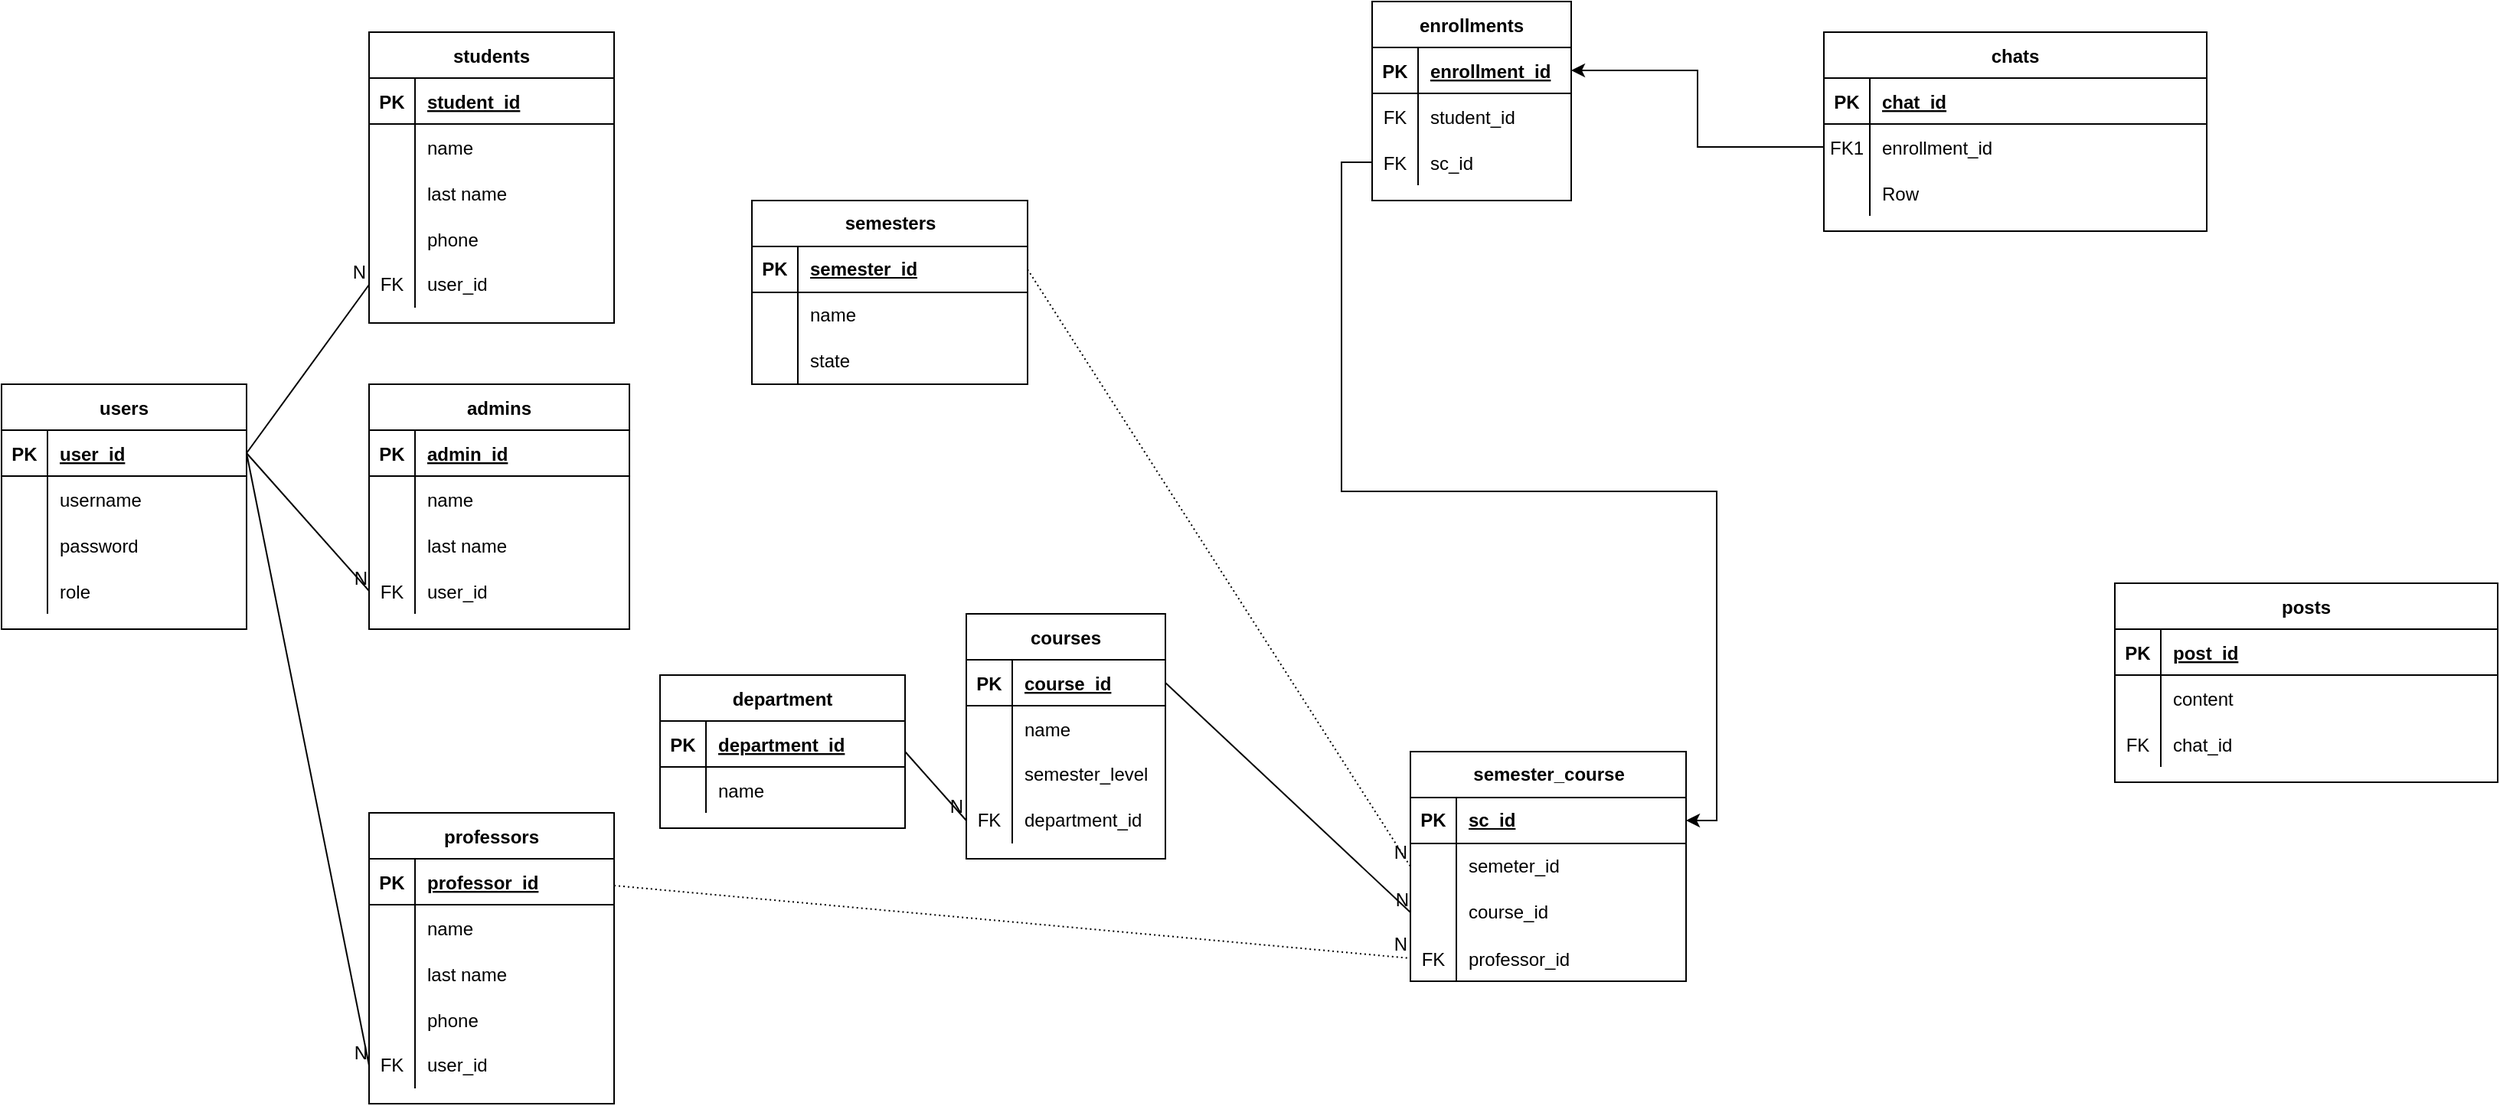 <mxfile version="26.1.0">
  <diagram id="R2lEEEUBdFMjLlhIrx00" name="Page-1">
    <mxGraphModel dx="2284" dy="819" grid="1" gridSize="10" guides="1" tooltips="1" connect="1" arrows="1" fold="1" page="1" pageScale="1" pageWidth="850" pageHeight="1100" math="0" shadow="0" extFonts="Permanent Marker^https://fonts.googleapis.com/css?family=Permanent+Marker">
      <root>
        <mxCell id="0" />
        <mxCell id="1" parent="0" />
        <mxCell id="C-vyLk0tnHw3VtMMgP7b-2" value="courses" style="shape=table;startSize=30;container=1;collapsible=1;childLayout=tableLayout;fixedRows=1;rowLines=0;fontStyle=1;align=center;resizeLast=1;" parent="1" vertex="1">
          <mxGeometry x="160" y="460" width="130" height="160" as="geometry" />
        </mxCell>
        <mxCell id="C-vyLk0tnHw3VtMMgP7b-3" value="" style="shape=partialRectangle;collapsible=0;dropTarget=0;pointerEvents=0;fillColor=none;points=[[0,0.5],[1,0.5]];portConstraint=eastwest;top=0;left=0;right=0;bottom=1;" parent="C-vyLk0tnHw3VtMMgP7b-2" vertex="1">
          <mxGeometry y="30" width="130" height="30" as="geometry" />
        </mxCell>
        <mxCell id="C-vyLk0tnHw3VtMMgP7b-4" value="PK" style="shape=partialRectangle;overflow=hidden;connectable=0;fillColor=none;top=0;left=0;bottom=0;right=0;fontStyle=1;" parent="C-vyLk0tnHw3VtMMgP7b-3" vertex="1">
          <mxGeometry width="30" height="30" as="geometry">
            <mxRectangle width="30" height="30" as="alternateBounds" />
          </mxGeometry>
        </mxCell>
        <mxCell id="C-vyLk0tnHw3VtMMgP7b-5" value="course_id" style="shape=partialRectangle;overflow=hidden;connectable=0;fillColor=none;top=0;left=0;bottom=0;right=0;align=left;spacingLeft=6;fontStyle=5;" parent="C-vyLk0tnHw3VtMMgP7b-3" vertex="1">
          <mxGeometry x="30" width="100" height="30" as="geometry">
            <mxRectangle width="100" height="30" as="alternateBounds" />
          </mxGeometry>
        </mxCell>
        <mxCell id="C-vyLk0tnHw3VtMMgP7b-9" value="" style="shape=partialRectangle;collapsible=0;dropTarget=0;pointerEvents=0;fillColor=none;points=[[0,0.5],[1,0.5]];portConstraint=eastwest;top=0;left=0;right=0;bottom=0;" parent="C-vyLk0tnHw3VtMMgP7b-2" vertex="1">
          <mxGeometry y="60" width="130" height="30" as="geometry" />
        </mxCell>
        <mxCell id="C-vyLk0tnHw3VtMMgP7b-10" value="" style="shape=partialRectangle;overflow=hidden;connectable=0;fillColor=none;top=0;left=0;bottom=0;right=0;" parent="C-vyLk0tnHw3VtMMgP7b-9" vertex="1">
          <mxGeometry width="30" height="30" as="geometry">
            <mxRectangle width="30" height="30" as="alternateBounds" />
          </mxGeometry>
        </mxCell>
        <mxCell id="C-vyLk0tnHw3VtMMgP7b-11" value="name" style="shape=partialRectangle;overflow=hidden;connectable=0;fillColor=none;top=0;left=0;bottom=0;right=0;align=left;spacingLeft=6;" parent="C-vyLk0tnHw3VtMMgP7b-9" vertex="1">
          <mxGeometry x="30" width="100" height="30" as="geometry">
            <mxRectangle width="100" height="30" as="alternateBounds" />
          </mxGeometry>
        </mxCell>
        <mxCell id="GSgOsU9FtVIXxJSqSKFA-124" value="" style="shape=tableRow;horizontal=0;startSize=0;swimlaneHead=0;swimlaneBody=0;fillColor=none;collapsible=0;dropTarget=0;points=[[0,0.5],[1,0.5]];portConstraint=eastwest;top=0;left=0;right=0;bottom=0;" parent="C-vyLk0tnHw3VtMMgP7b-2" vertex="1">
          <mxGeometry y="90" width="130" height="30" as="geometry" />
        </mxCell>
        <mxCell id="GSgOsU9FtVIXxJSqSKFA-125" value="" style="shape=partialRectangle;connectable=0;fillColor=none;top=0;left=0;bottom=0;right=0;fontStyle=0;overflow=hidden;whiteSpace=wrap;html=1;" parent="GSgOsU9FtVIXxJSqSKFA-124" vertex="1">
          <mxGeometry width="30" height="30" as="geometry">
            <mxRectangle width="30" height="30" as="alternateBounds" />
          </mxGeometry>
        </mxCell>
        <mxCell id="GSgOsU9FtVIXxJSqSKFA-126" value="semester_level" style="shape=partialRectangle;connectable=0;fillColor=none;top=0;left=0;bottom=0;right=0;align=left;spacingLeft=6;fontStyle=0;overflow=hidden;whiteSpace=wrap;html=1;" parent="GSgOsU9FtVIXxJSqSKFA-124" vertex="1">
          <mxGeometry x="30" width="100" height="30" as="geometry">
            <mxRectangle width="100" height="30" as="alternateBounds" />
          </mxGeometry>
        </mxCell>
        <mxCell id="GSgOsU9FtVIXxJSqSKFA-153" value="" style="shape=tableRow;horizontal=0;startSize=0;swimlaneHead=0;swimlaneBody=0;fillColor=none;collapsible=0;dropTarget=0;points=[[0,0.5],[1,0.5]];portConstraint=eastwest;top=0;left=0;right=0;bottom=0;" parent="C-vyLk0tnHw3VtMMgP7b-2" vertex="1">
          <mxGeometry y="120" width="130" height="30" as="geometry" />
        </mxCell>
        <mxCell id="GSgOsU9FtVIXxJSqSKFA-154" value="FK" style="shape=partialRectangle;connectable=0;fillColor=none;top=0;left=0;bottom=0;right=0;fontStyle=0;overflow=hidden;whiteSpace=wrap;html=1;" parent="GSgOsU9FtVIXxJSqSKFA-153" vertex="1">
          <mxGeometry width="30" height="30" as="geometry">
            <mxRectangle width="30" height="30" as="alternateBounds" />
          </mxGeometry>
        </mxCell>
        <mxCell id="GSgOsU9FtVIXxJSqSKFA-155" value="department_id" style="shape=partialRectangle;connectable=0;fillColor=none;top=0;left=0;bottom=0;right=0;align=left;spacingLeft=6;fontStyle=0;overflow=hidden;whiteSpace=wrap;html=1;" parent="GSgOsU9FtVIXxJSqSKFA-153" vertex="1">
          <mxGeometry x="30" width="100" height="30" as="geometry">
            <mxRectangle width="100" height="30" as="alternateBounds" />
          </mxGeometry>
        </mxCell>
        <mxCell id="C-vyLk0tnHw3VtMMgP7b-23" value="users" style="shape=table;startSize=30;container=1;collapsible=1;childLayout=tableLayout;fixedRows=1;rowLines=0;fontStyle=1;align=center;resizeLast=1;" parent="1" vertex="1">
          <mxGeometry x="-470" y="310" width="160" height="160" as="geometry" />
        </mxCell>
        <mxCell id="C-vyLk0tnHw3VtMMgP7b-24" value="" style="shape=partialRectangle;collapsible=0;dropTarget=0;pointerEvents=0;fillColor=none;points=[[0,0.5],[1,0.5]];portConstraint=eastwest;top=0;left=0;right=0;bottom=1;" parent="C-vyLk0tnHw3VtMMgP7b-23" vertex="1">
          <mxGeometry y="30" width="160" height="30" as="geometry" />
        </mxCell>
        <mxCell id="C-vyLk0tnHw3VtMMgP7b-25" value="PK" style="shape=partialRectangle;overflow=hidden;connectable=0;fillColor=none;top=0;left=0;bottom=0;right=0;fontStyle=1;" parent="C-vyLk0tnHw3VtMMgP7b-24" vertex="1">
          <mxGeometry width="30" height="30" as="geometry">
            <mxRectangle width="30" height="30" as="alternateBounds" />
          </mxGeometry>
        </mxCell>
        <mxCell id="C-vyLk0tnHw3VtMMgP7b-26" value="user_id" style="shape=partialRectangle;overflow=hidden;connectable=0;fillColor=none;top=0;left=0;bottom=0;right=0;align=left;spacingLeft=6;fontStyle=5;" parent="C-vyLk0tnHw3VtMMgP7b-24" vertex="1">
          <mxGeometry x="30" width="130" height="30" as="geometry">
            <mxRectangle width="130" height="30" as="alternateBounds" />
          </mxGeometry>
        </mxCell>
        <mxCell id="C-vyLk0tnHw3VtMMgP7b-27" value="" style="shape=partialRectangle;collapsible=0;dropTarget=0;pointerEvents=0;fillColor=none;points=[[0,0.5],[1,0.5]];portConstraint=eastwest;top=0;left=0;right=0;bottom=0;" parent="C-vyLk0tnHw3VtMMgP7b-23" vertex="1">
          <mxGeometry y="60" width="160" height="30" as="geometry" />
        </mxCell>
        <mxCell id="C-vyLk0tnHw3VtMMgP7b-28" value="" style="shape=partialRectangle;overflow=hidden;connectable=0;fillColor=none;top=0;left=0;bottom=0;right=0;" parent="C-vyLk0tnHw3VtMMgP7b-27" vertex="1">
          <mxGeometry width="30" height="30" as="geometry">
            <mxRectangle width="30" height="30" as="alternateBounds" />
          </mxGeometry>
        </mxCell>
        <mxCell id="C-vyLk0tnHw3VtMMgP7b-29" value="username" style="shape=partialRectangle;overflow=hidden;connectable=0;fillColor=none;top=0;left=0;bottom=0;right=0;align=left;spacingLeft=6;" parent="C-vyLk0tnHw3VtMMgP7b-27" vertex="1">
          <mxGeometry x="30" width="130" height="30" as="geometry">
            <mxRectangle width="130" height="30" as="alternateBounds" />
          </mxGeometry>
        </mxCell>
        <mxCell id="GSgOsU9FtVIXxJSqSKFA-80" value="" style="shape=tableRow;horizontal=0;startSize=0;swimlaneHead=0;swimlaneBody=0;fillColor=none;collapsible=0;dropTarget=0;points=[[0,0.5],[1,0.5]];portConstraint=eastwest;top=0;left=0;right=0;bottom=0;" parent="C-vyLk0tnHw3VtMMgP7b-23" vertex="1">
          <mxGeometry y="90" width="160" height="30" as="geometry" />
        </mxCell>
        <mxCell id="GSgOsU9FtVIXxJSqSKFA-81" value="" style="shape=partialRectangle;connectable=0;fillColor=none;top=0;left=0;bottom=0;right=0;editable=1;overflow=hidden;" parent="GSgOsU9FtVIXxJSqSKFA-80" vertex="1">
          <mxGeometry width="30" height="30" as="geometry">
            <mxRectangle width="30" height="30" as="alternateBounds" />
          </mxGeometry>
        </mxCell>
        <mxCell id="GSgOsU9FtVIXxJSqSKFA-82" value="password" style="shape=partialRectangle;connectable=0;fillColor=none;top=0;left=0;bottom=0;right=0;align=left;spacingLeft=6;overflow=hidden;" parent="GSgOsU9FtVIXxJSqSKFA-80" vertex="1">
          <mxGeometry x="30" width="130" height="30" as="geometry">
            <mxRectangle width="130" height="30" as="alternateBounds" />
          </mxGeometry>
        </mxCell>
        <mxCell id="GSgOsU9FtVIXxJSqSKFA-83" value="" style="shape=tableRow;horizontal=0;startSize=0;swimlaneHead=0;swimlaneBody=0;fillColor=none;collapsible=0;dropTarget=0;points=[[0,0.5],[1,0.5]];portConstraint=eastwest;top=0;left=0;right=0;bottom=0;" parent="C-vyLk0tnHw3VtMMgP7b-23" vertex="1">
          <mxGeometry y="120" width="160" height="30" as="geometry" />
        </mxCell>
        <mxCell id="GSgOsU9FtVIXxJSqSKFA-84" value="" style="shape=partialRectangle;connectable=0;fillColor=none;top=0;left=0;bottom=0;right=0;editable=1;overflow=hidden;" parent="GSgOsU9FtVIXxJSqSKFA-83" vertex="1">
          <mxGeometry width="30" height="30" as="geometry">
            <mxRectangle width="30" height="30" as="alternateBounds" />
          </mxGeometry>
        </mxCell>
        <mxCell id="GSgOsU9FtVIXxJSqSKFA-85" value="role" style="shape=partialRectangle;connectable=0;fillColor=none;top=0;left=0;bottom=0;right=0;align=left;spacingLeft=6;overflow=hidden;" parent="GSgOsU9FtVIXxJSqSKFA-83" vertex="1">
          <mxGeometry x="30" width="130" height="30" as="geometry">
            <mxRectangle width="130" height="30" as="alternateBounds" />
          </mxGeometry>
        </mxCell>
        <mxCell id="GSgOsU9FtVIXxJSqSKFA-1" value="admins" style="shape=table;startSize=30;container=1;collapsible=1;childLayout=tableLayout;fixedRows=1;rowLines=0;fontStyle=1;align=center;resizeLast=1;" parent="1" vertex="1">
          <mxGeometry x="-230" y="310" width="170" height="160" as="geometry" />
        </mxCell>
        <mxCell id="GSgOsU9FtVIXxJSqSKFA-2" value="" style="shape=partialRectangle;collapsible=0;dropTarget=0;pointerEvents=0;fillColor=none;points=[[0,0.5],[1,0.5]];portConstraint=eastwest;top=0;left=0;right=0;bottom=1;" parent="GSgOsU9FtVIXxJSqSKFA-1" vertex="1">
          <mxGeometry y="30" width="170" height="30" as="geometry" />
        </mxCell>
        <mxCell id="GSgOsU9FtVIXxJSqSKFA-3" value="PK" style="shape=partialRectangle;overflow=hidden;connectable=0;fillColor=none;top=0;left=0;bottom=0;right=0;fontStyle=1;" parent="GSgOsU9FtVIXxJSqSKFA-2" vertex="1">
          <mxGeometry width="30" height="30" as="geometry">
            <mxRectangle width="30" height="30" as="alternateBounds" />
          </mxGeometry>
        </mxCell>
        <mxCell id="GSgOsU9FtVIXxJSqSKFA-4" value="admin_id" style="shape=partialRectangle;overflow=hidden;connectable=0;fillColor=none;top=0;left=0;bottom=0;right=0;align=left;spacingLeft=6;fontStyle=5;" parent="GSgOsU9FtVIXxJSqSKFA-2" vertex="1">
          <mxGeometry x="30" width="140" height="30" as="geometry">
            <mxRectangle width="140" height="30" as="alternateBounds" />
          </mxGeometry>
        </mxCell>
        <mxCell id="GSgOsU9FtVIXxJSqSKFA-92" value="" style="shape=tableRow;horizontal=0;startSize=0;swimlaneHead=0;swimlaneBody=0;fillColor=none;collapsible=0;dropTarget=0;points=[[0,0.5],[1,0.5]];portConstraint=eastwest;top=0;left=0;right=0;bottom=0;" parent="GSgOsU9FtVIXxJSqSKFA-1" vertex="1">
          <mxGeometry y="60" width="170" height="30" as="geometry" />
        </mxCell>
        <mxCell id="GSgOsU9FtVIXxJSqSKFA-93" value="" style="shape=partialRectangle;connectable=0;fillColor=none;top=0;left=0;bottom=0;right=0;editable=1;overflow=hidden;" parent="GSgOsU9FtVIXxJSqSKFA-92" vertex="1">
          <mxGeometry width="30" height="30" as="geometry">
            <mxRectangle width="30" height="30" as="alternateBounds" />
          </mxGeometry>
        </mxCell>
        <mxCell id="GSgOsU9FtVIXxJSqSKFA-94" value="name    " style="shape=partialRectangle;connectable=0;fillColor=none;top=0;left=0;bottom=0;right=0;align=left;spacingLeft=6;overflow=hidden;" parent="GSgOsU9FtVIXxJSqSKFA-92" vertex="1">
          <mxGeometry x="30" width="140" height="30" as="geometry">
            <mxRectangle width="140" height="30" as="alternateBounds" />
          </mxGeometry>
        </mxCell>
        <mxCell id="GSgOsU9FtVIXxJSqSKFA-89" value="" style="shape=tableRow;horizontal=0;startSize=0;swimlaneHead=0;swimlaneBody=0;fillColor=none;collapsible=0;dropTarget=0;points=[[0,0.5],[1,0.5]];portConstraint=eastwest;top=0;left=0;right=0;bottom=0;" parent="GSgOsU9FtVIXxJSqSKFA-1" vertex="1">
          <mxGeometry y="90" width="170" height="30" as="geometry" />
        </mxCell>
        <mxCell id="GSgOsU9FtVIXxJSqSKFA-90" value="" style="shape=partialRectangle;connectable=0;fillColor=none;top=0;left=0;bottom=0;right=0;editable=1;overflow=hidden;" parent="GSgOsU9FtVIXxJSqSKFA-89" vertex="1">
          <mxGeometry width="30" height="30" as="geometry">
            <mxRectangle width="30" height="30" as="alternateBounds" />
          </mxGeometry>
        </mxCell>
        <mxCell id="GSgOsU9FtVIXxJSqSKFA-91" value="last name" style="shape=partialRectangle;connectable=0;fillColor=none;top=0;left=0;bottom=0;right=0;align=left;spacingLeft=6;overflow=hidden;" parent="GSgOsU9FtVIXxJSqSKFA-89" vertex="1">
          <mxGeometry x="30" width="140" height="30" as="geometry">
            <mxRectangle width="140" height="30" as="alternateBounds" />
          </mxGeometry>
        </mxCell>
        <mxCell id="GSgOsU9FtVIXxJSqSKFA-95" value="" style="shape=tableRow;horizontal=0;startSize=0;swimlaneHead=0;swimlaneBody=0;fillColor=none;collapsible=0;dropTarget=0;points=[[0,0.5],[1,0.5]];portConstraint=eastwest;top=0;left=0;right=0;bottom=0;" parent="GSgOsU9FtVIXxJSqSKFA-1" vertex="1">
          <mxGeometry y="120" width="170" height="30" as="geometry" />
        </mxCell>
        <mxCell id="GSgOsU9FtVIXxJSqSKFA-96" value="FK" style="shape=partialRectangle;connectable=0;fillColor=none;top=0;left=0;bottom=0;right=0;editable=1;overflow=hidden;" parent="GSgOsU9FtVIXxJSqSKFA-95" vertex="1">
          <mxGeometry width="30" height="30" as="geometry">
            <mxRectangle width="30" height="30" as="alternateBounds" />
          </mxGeometry>
        </mxCell>
        <mxCell id="GSgOsU9FtVIXxJSqSKFA-97" value="user_id" style="shape=partialRectangle;connectable=0;fillColor=none;top=0;left=0;bottom=0;right=0;align=left;spacingLeft=6;overflow=hidden;" parent="GSgOsU9FtVIXxJSqSKFA-95" vertex="1">
          <mxGeometry x="30" width="140" height="30" as="geometry">
            <mxRectangle width="140" height="30" as="alternateBounds" />
          </mxGeometry>
        </mxCell>
        <mxCell id="GSgOsU9FtVIXxJSqSKFA-11" value="enrollments" style="shape=table;startSize=30;container=1;collapsible=1;childLayout=tableLayout;fixedRows=1;rowLines=0;fontStyle=1;align=center;resizeLast=1;" parent="1" vertex="1">
          <mxGeometry x="425" y="60" width="130" height="130" as="geometry" />
        </mxCell>
        <mxCell id="GSgOsU9FtVIXxJSqSKFA-12" value="" style="shape=partialRectangle;collapsible=0;dropTarget=0;pointerEvents=0;fillColor=none;points=[[0,0.5],[1,0.5]];portConstraint=eastwest;top=0;left=0;right=0;bottom=1;" parent="GSgOsU9FtVIXxJSqSKFA-11" vertex="1">
          <mxGeometry y="30" width="130" height="30" as="geometry" />
        </mxCell>
        <mxCell id="GSgOsU9FtVIXxJSqSKFA-13" value="PK" style="shape=partialRectangle;overflow=hidden;connectable=0;fillColor=none;top=0;left=0;bottom=0;right=0;fontStyle=1;" parent="GSgOsU9FtVIXxJSqSKFA-12" vertex="1">
          <mxGeometry width="30" height="30" as="geometry">
            <mxRectangle width="30" height="30" as="alternateBounds" />
          </mxGeometry>
        </mxCell>
        <mxCell id="GSgOsU9FtVIXxJSqSKFA-14" value="enrollment_id" style="shape=partialRectangle;overflow=hidden;connectable=0;fillColor=none;top=0;left=0;bottom=0;right=0;align=left;spacingLeft=6;fontStyle=5;" parent="GSgOsU9FtVIXxJSqSKFA-12" vertex="1">
          <mxGeometry x="30" width="100" height="30" as="geometry">
            <mxRectangle width="100" height="30" as="alternateBounds" />
          </mxGeometry>
        </mxCell>
        <mxCell id="GSgOsU9FtVIXxJSqSKFA-15" value="" style="shape=partialRectangle;collapsible=0;dropTarget=0;pointerEvents=0;fillColor=none;points=[[0,0.5],[1,0.5]];portConstraint=eastwest;top=0;left=0;right=0;bottom=0;" parent="GSgOsU9FtVIXxJSqSKFA-11" vertex="1">
          <mxGeometry y="60" width="130" height="30" as="geometry" />
        </mxCell>
        <mxCell id="GSgOsU9FtVIXxJSqSKFA-16" value="FK" style="shape=partialRectangle;overflow=hidden;connectable=0;fillColor=none;top=0;left=0;bottom=0;right=0;" parent="GSgOsU9FtVIXxJSqSKFA-15" vertex="1">
          <mxGeometry width="30" height="30" as="geometry">
            <mxRectangle width="30" height="30" as="alternateBounds" />
          </mxGeometry>
        </mxCell>
        <mxCell id="GSgOsU9FtVIXxJSqSKFA-17" value="student_id" style="shape=partialRectangle;overflow=hidden;connectable=0;fillColor=none;top=0;left=0;bottom=0;right=0;align=left;spacingLeft=6;" parent="GSgOsU9FtVIXxJSqSKFA-15" vertex="1">
          <mxGeometry x="30" width="100" height="30" as="geometry">
            <mxRectangle width="100" height="30" as="alternateBounds" />
          </mxGeometry>
        </mxCell>
        <mxCell id="GSgOsU9FtVIXxJSqSKFA-18" value="" style="shape=partialRectangle;collapsible=0;dropTarget=0;pointerEvents=0;fillColor=none;points=[[0,0.5],[1,0.5]];portConstraint=eastwest;top=0;left=0;right=0;bottom=0;" parent="GSgOsU9FtVIXxJSqSKFA-11" vertex="1">
          <mxGeometry y="90" width="130" height="30" as="geometry" />
        </mxCell>
        <mxCell id="GSgOsU9FtVIXxJSqSKFA-19" value="FK" style="shape=partialRectangle;overflow=hidden;connectable=0;fillColor=none;top=0;left=0;bottom=0;right=0;" parent="GSgOsU9FtVIXxJSqSKFA-18" vertex="1">
          <mxGeometry width="30" height="30" as="geometry">
            <mxRectangle width="30" height="30" as="alternateBounds" />
          </mxGeometry>
        </mxCell>
        <mxCell id="GSgOsU9FtVIXxJSqSKFA-20" value="sc_id" style="shape=partialRectangle;overflow=hidden;connectable=0;fillColor=none;top=0;left=0;bottom=0;right=0;align=left;spacingLeft=6;" parent="GSgOsU9FtVIXxJSqSKFA-18" vertex="1">
          <mxGeometry x="30" width="100" height="30" as="geometry">
            <mxRectangle width="100" height="30" as="alternateBounds" />
          </mxGeometry>
        </mxCell>
        <mxCell id="GSgOsU9FtVIXxJSqSKFA-31" value="department" style="shape=table;startSize=30;container=1;collapsible=1;childLayout=tableLayout;fixedRows=1;rowLines=0;fontStyle=1;align=center;resizeLast=1;" parent="1" vertex="1">
          <mxGeometry x="-40" y="500" width="160" height="100" as="geometry" />
        </mxCell>
        <mxCell id="GSgOsU9FtVIXxJSqSKFA-32" value="" style="shape=partialRectangle;collapsible=0;dropTarget=0;pointerEvents=0;fillColor=none;points=[[0,0.5],[1,0.5]];portConstraint=eastwest;top=0;left=0;right=0;bottom=1;" parent="GSgOsU9FtVIXxJSqSKFA-31" vertex="1">
          <mxGeometry y="30" width="160" height="30" as="geometry" />
        </mxCell>
        <mxCell id="GSgOsU9FtVIXxJSqSKFA-33" value="PK" style="shape=partialRectangle;overflow=hidden;connectable=0;fillColor=none;top=0;left=0;bottom=0;right=0;fontStyle=1;" parent="GSgOsU9FtVIXxJSqSKFA-32" vertex="1">
          <mxGeometry width="30" height="30" as="geometry">
            <mxRectangle width="30" height="30" as="alternateBounds" />
          </mxGeometry>
        </mxCell>
        <mxCell id="GSgOsU9FtVIXxJSqSKFA-34" value="department_id" style="shape=partialRectangle;overflow=hidden;connectable=0;fillColor=none;top=0;left=0;bottom=0;right=0;align=left;spacingLeft=6;fontStyle=5;" parent="GSgOsU9FtVIXxJSqSKFA-32" vertex="1">
          <mxGeometry x="30" width="130" height="30" as="geometry">
            <mxRectangle width="130" height="30" as="alternateBounds" />
          </mxGeometry>
        </mxCell>
        <mxCell id="GSgOsU9FtVIXxJSqSKFA-38" value="" style="shape=partialRectangle;collapsible=0;dropTarget=0;pointerEvents=0;fillColor=none;points=[[0,0.5],[1,0.5]];portConstraint=eastwest;top=0;left=0;right=0;bottom=0;" parent="GSgOsU9FtVIXxJSqSKFA-31" vertex="1">
          <mxGeometry y="60" width="160" height="30" as="geometry" />
        </mxCell>
        <mxCell id="GSgOsU9FtVIXxJSqSKFA-39" value="" style="shape=partialRectangle;overflow=hidden;connectable=0;fillColor=none;top=0;left=0;bottom=0;right=0;" parent="GSgOsU9FtVIXxJSqSKFA-38" vertex="1">
          <mxGeometry width="30" height="30" as="geometry">
            <mxRectangle width="30" height="30" as="alternateBounds" />
          </mxGeometry>
        </mxCell>
        <mxCell id="GSgOsU9FtVIXxJSqSKFA-40" value="name" style="shape=partialRectangle;overflow=hidden;connectable=0;fillColor=none;top=0;left=0;bottom=0;right=0;align=left;spacingLeft=6;" parent="GSgOsU9FtVIXxJSqSKFA-38" vertex="1">
          <mxGeometry x="30" width="130" height="30" as="geometry">
            <mxRectangle width="130" height="30" as="alternateBounds" />
          </mxGeometry>
        </mxCell>
        <mxCell id="GSgOsU9FtVIXxJSqSKFA-41" value="chats" style="shape=table;startSize=30;container=1;collapsible=1;childLayout=tableLayout;fixedRows=1;rowLines=0;fontStyle=1;align=center;resizeLast=1;" parent="1" vertex="1">
          <mxGeometry x="720" y="80" width="250" height="130" as="geometry" />
        </mxCell>
        <mxCell id="GSgOsU9FtVIXxJSqSKFA-42" value="" style="shape=partialRectangle;collapsible=0;dropTarget=0;pointerEvents=0;fillColor=none;points=[[0,0.5],[1,0.5]];portConstraint=eastwest;top=0;left=0;right=0;bottom=1;" parent="GSgOsU9FtVIXxJSqSKFA-41" vertex="1">
          <mxGeometry y="30" width="250" height="30" as="geometry" />
        </mxCell>
        <mxCell id="GSgOsU9FtVIXxJSqSKFA-43" value="PK" style="shape=partialRectangle;overflow=hidden;connectable=0;fillColor=none;top=0;left=0;bottom=0;right=0;fontStyle=1;" parent="GSgOsU9FtVIXxJSqSKFA-42" vertex="1">
          <mxGeometry width="30" height="30" as="geometry">
            <mxRectangle width="30" height="30" as="alternateBounds" />
          </mxGeometry>
        </mxCell>
        <mxCell id="GSgOsU9FtVIXxJSqSKFA-44" value="chat_id" style="shape=partialRectangle;overflow=hidden;connectable=0;fillColor=none;top=0;left=0;bottom=0;right=0;align=left;spacingLeft=6;fontStyle=5;" parent="GSgOsU9FtVIXxJSqSKFA-42" vertex="1">
          <mxGeometry x="30" width="220" height="30" as="geometry">
            <mxRectangle width="220" height="30" as="alternateBounds" />
          </mxGeometry>
        </mxCell>
        <mxCell id="GSgOsU9FtVIXxJSqSKFA-45" value="" style="shape=partialRectangle;collapsible=0;dropTarget=0;pointerEvents=0;fillColor=none;points=[[0,0.5],[1,0.5]];portConstraint=eastwest;top=0;left=0;right=0;bottom=0;" parent="GSgOsU9FtVIXxJSqSKFA-41" vertex="1">
          <mxGeometry y="60" width="250" height="30" as="geometry" />
        </mxCell>
        <mxCell id="GSgOsU9FtVIXxJSqSKFA-46" value="FK1" style="shape=partialRectangle;overflow=hidden;connectable=0;fillColor=none;top=0;left=0;bottom=0;right=0;" parent="GSgOsU9FtVIXxJSqSKFA-45" vertex="1">
          <mxGeometry width="30" height="30" as="geometry">
            <mxRectangle width="30" height="30" as="alternateBounds" />
          </mxGeometry>
        </mxCell>
        <mxCell id="GSgOsU9FtVIXxJSqSKFA-47" value="enrollment_id" style="shape=partialRectangle;overflow=hidden;connectable=0;fillColor=none;top=0;left=0;bottom=0;right=0;align=left;spacingLeft=6;" parent="GSgOsU9FtVIXxJSqSKFA-45" vertex="1">
          <mxGeometry x="30" width="220" height="30" as="geometry">
            <mxRectangle width="220" height="30" as="alternateBounds" />
          </mxGeometry>
        </mxCell>
        <mxCell id="NI-afhZ3vJRzapNXx5h4-37" value="" style="shape=tableRow;horizontal=0;startSize=0;swimlaneHead=0;swimlaneBody=0;fillColor=none;collapsible=0;dropTarget=0;points=[[0,0.5],[1,0.5]];portConstraint=eastwest;top=0;left=0;right=0;bottom=0;" vertex="1" parent="GSgOsU9FtVIXxJSqSKFA-41">
          <mxGeometry y="90" width="250" height="30" as="geometry" />
        </mxCell>
        <mxCell id="NI-afhZ3vJRzapNXx5h4-38" value="" style="shape=partialRectangle;connectable=0;fillColor=none;top=0;left=0;bottom=0;right=0;editable=1;overflow=hidden;" vertex="1" parent="NI-afhZ3vJRzapNXx5h4-37">
          <mxGeometry width="30" height="30" as="geometry">
            <mxRectangle width="30" height="30" as="alternateBounds" />
          </mxGeometry>
        </mxCell>
        <mxCell id="NI-afhZ3vJRzapNXx5h4-39" value="Row" style="shape=partialRectangle;connectable=0;fillColor=none;top=0;left=0;bottom=0;right=0;align=left;spacingLeft=6;overflow=hidden;" vertex="1" parent="NI-afhZ3vJRzapNXx5h4-37">
          <mxGeometry x="30" width="220" height="30" as="geometry">
            <mxRectangle width="220" height="30" as="alternateBounds" />
          </mxGeometry>
        </mxCell>
        <mxCell id="GSgOsU9FtVIXxJSqSKFA-51" value="students" style="shape=table;startSize=30;container=1;collapsible=1;childLayout=tableLayout;fixedRows=1;rowLines=0;fontStyle=1;align=center;resizeLast=1;" parent="1" vertex="1">
          <mxGeometry x="-230" y="80" width="160" height="190" as="geometry">
            <mxRectangle x="-150" y="100" width="90" height="30" as="alternateBounds" />
          </mxGeometry>
        </mxCell>
        <mxCell id="GSgOsU9FtVIXxJSqSKFA-52" value="" style="shape=partialRectangle;collapsible=0;dropTarget=0;pointerEvents=0;fillColor=none;points=[[0,0.5],[1,0.5]];portConstraint=eastwest;top=0;left=0;right=0;bottom=1;" parent="GSgOsU9FtVIXxJSqSKFA-51" vertex="1">
          <mxGeometry y="30" width="160" height="30" as="geometry" />
        </mxCell>
        <mxCell id="GSgOsU9FtVIXxJSqSKFA-53" value="PK" style="shape=partialRectangle;overflow=hidden;connectable=0;fillColor=none;top=0;left=0;bottom=0;right=0;fontStyle=1;" parent="GSgOsU9FtVIXxJSqSKFA-52" vertex="1">
          <mxGeometry width="30" height="30" as="geometry">
            <mxRectangle width="30" height="30" as="alternateBounds" />
          </mxGeometry>
        </mxCell>
        <mxCell id="GSgOsU9FtVIXxJSqSKFA-54" value="student_id" style="shape=partialRectangle;overflow=hidden;connectable=0;fillColor=none;top=0;left=0;bottom=0;right=0;align=left;spacingLeft=6;fontStyle=5;" parent="GSgOsU9FtVIXxJSqSKFA-52" vertex="1">
          <mxGeometry x="30" width="130" height="30" as="geometry">
            <mxRectangle width="130" height="30" as="alternateBounds" />
          </mxGeometry>
        </mxCell>
        <mxCell id="GSgOsU9FtVIXxJSqSKFA-55" value="" style="shape=partialRectangle;collapsible=0;dropTarget=0;pointerEvents=0;fillColor=none;points=[[0,0.5],[1,0.5]];portConstraint=eastwest;top=0;left=0;right=0;bottom=0;" parent="GSgOsU9FtVIXxJSqSKFA-51" vertex="1">
          <mxGeometry y="60" width="160" height="30" as="geometry" />
        </mxCell>
        <mxCell id="GSgOsU9FtVIXxJSqSKFA-56" value="" style="shape=partialRectangle;overflow=hidden;connectable=0;fillColor=none;top=0;left=0;bottom=0;right=0;" parent="GSgOsU9FtVIXxJSqSKFA-55" vertex="1">
          <mxGeometry width="30" height="30" as="geometry">
            <mxRectangle width="30" height="30" as="alternateBounds" />
          </mxGeometry>
        </mxCell>
        <mxCell id="GSgOsU9FtVIXxJSqSKFA-57" value="name" style="shape=partialRectangle;overflow=hidden;connectable=0;fillColor=none;top=0;left=0;bottom=0;right=0;align=left;spacingLeft=6;" parent="GSgOsU9FtVIXxJSqSKFA-55" vertex="1">
          <mxGeometry x="30" width="130" height="30" as="geometry">
            <mxRectangle width="130" height="30" as="alternateBounds" />
          </mxGeometry>
        </mxCell>
        <mxCell id="GSgOsU9FtVIXxJSqSKFA-71" value="" style="shape=tableRow;horizontal=0;startSize=0;swimlaneHead=0;swimlaneBody=0;fillColor=none;collapsible=0;dropTarget=0;points=[[0,0.5],[1,0.5]];portConstraint=eastwest;top=0;left=0;right=0;bottom=0;" parent="GSgOsU9FtVIXxJSqSKFA-51" vertex="1">
          <mxGeometry y="90" width="160" height="30" as="geometry" />
        </mxCell>
        <mxCell id="GSgOsU9FtVIXxJSqSKFA-72" value="" style="shape=partialRectangle;connectable=0;fillColor=none;top=0;left=0;bottom=0;right=0;editable=1;overflow=hidden;" parent="GSgOsU9FtVIXxJSqSKFA-71" vertex="1">
          <mxGeometry width="30" height="30" as="geometry">
            <mxRectangle width="30" height="30" as="alternateBounds" />
          </mxGeometry>
        </mxCell>
        <mxCell id="GSgOsU9FtVIXxJSqSKFA-73" value="last name" style="shape=partialRectangle;connectable=0;fillColor=none;top=0;left=0;bottom=0;right=0;align=left;spacingLeft=6;overflow=hidden;" parent="GSgOsU9FtVIXxJSqSKFA-71" vertex="1">
          <mxGeometry x="30" width="130" height="30" as="geometry">
            <mxRectangle width="130" height="30" as="alternateBounds" />
          </mxGeometry>
        </mxCell>
        <mxCell id="GSgOsU9FtVIXxJSqSKFA-74" value="" style="shape=tableRow;horizontal=0;startSize=0;swimlaneHead=0;swimlaneBody=0;fillColor=none;collapsible=0;dropTarget=0;points=[[0,0.5],[1,0.5]];portConstraint=eastwest;top=0;left=0;right=0;bottom=0;" parent="GSgOsU9FtVIXxJSqSKFA-51" vertex="1">
          <mxGeometry y="120" width="160" height="30" as="geometry" />
        </mxCell>
        <mxCell id="GSgOsU9FtVIXxJSqSKFA-75" value="" style="shape=partialRectangle;connectable=0;fillColor=none;top=0;left=0;bottom=0;right=0;editable=1;overflow=hidden;" parent="GSgOsU9FtVIXxJSqSKFA-74" vertex="1">
          <mxGeometry width="30" height="30" as="geometry">
            <mxRectangle width="30" height="30" as="alternateBounds" />
          </mxGeometry>
        </mxCell>
        <mxCell id="GSgOsU9FtVIXxJSqSKFA-76" value="phone" style="shape=partialRectangle;connectable=0;fillColor=none;top=0;left=0;bottom=0;right=0;align=left;spacingLeft=6;overflow=hidden;" parent="GSgOsU9FtVIXxJSqSKFA-74" vertex="1">
          <mxGeometry x="30" width="130" height="30" as="geometry">
            <mxRectangle width="130" height="30" as="alternateBounds" />
          </mxGeometry>
        </mxCell>
        <mxCell id="GSgOsU9FtVIXxJSqSKFA-127" value="" style="shape=tableRow;horizontal=0;startSize=0;swimlaneHead=0;swimlaneBody=0;fillColor=none;collapsible=0;dropTarget=0;points=[[0,0.5],[1,0.5]];portConstraint=eastwest;top=0;left=0;right=0;bottom=0;" parent="GSgOsU9FtVIXxJSqSKFA-51" vertex="1">
          <mxGeometry y="150" width="160" height="30" as="geometry" />
        </mxCell>
        <mxCell id="GSgOsU9FtVIXxJSqSKFA-128" value="FK" style="shape=partialRectangle;connectable=0;fillColor=none;top=0;left=0;bottom=0;right=0;fontStyle=0;overflow=hidden;whiteSpace=wrap;html=1;" parent="GSgOsU9FtVIXxJSqSKFA-127" vertex="1">
          <mxGeometry width="30" height="30" as="geometry">
            <mxRectangle width="30" height="30" as="alternateBounds" />
          </mxGeometry>
        </mxCell>
        <mxCell id="GSgOsU9FtVIXxJSqSKFA-129" value="user_id" style="shape=partialRectangle;connectable=0;fillColor=none;top=0;left=0;bottom=0;right=0;align=left;spacingLeft=6;fontStyle=0;overflow=hidden;whiteSpace=wrap;html=1;" parent="GSgOsU9FtVIXxJSqSKFA-127" vertex="1">
          <mxGeometry x="30" width="130" height="30" as="geometry">
            <mxRectangle width="130" height="30" as="alternateBounds" />
          </mxGeometry>
        </mxCell>
        <mxCell id="GSgOsU9FtVIXxJSqSKFA-98" value="professors" style="shape=table;startSize=30;container=1;collapsible=1;childLayout=tableLayout;fixedRows=1;rowLines=0;fontStyle=1;align=center;resizeLast=1;" parent="1" vertex="1">
          <mxGeometry x="-230" y="590" width="160" height="190" as="geometry" />
        </mxCell>
        <mxCell id="GSgOsU9FtVIXxJSqSKFA-99" value="" style="shape=partialRectangle;collapsible=0;dropTarget=0;pointerEvents=0;fillColor=none;points=[[0,0.5],[1,0.5]];portConstraint=eastwest;top=0;left=0;right=0;bottom=1;" parent="GSgOsU9FtVIXxJSqSKFA-98" vertex="1">
          <mxGeometry y="30" width="160" height="30" as="geometry" />
        </mxCell>
        <mxCell id="GSgOsU9FtVIXxJSqSKFA-100" value="PK" style="shape=partialRectangle;overflow=hidden;connectable=0;fillColor=none;top=0;left=0;bottom=0;right=0;fontStyle=1;" parent="GSgOsU9FtVIXxJSqSKFA-99" vertex="1">
          <mxGeometry width="30" height="30" as="geometry">
            <mxRectangle width="30" height="30" as="alternateBounds" />
          </mxGeometry>
        </mxCell>
        <mxCell id="GSgOsU9FtVIXxJSqSKFA-101" value="professor_id" style="shape=partialRectangle;overflow=hidden;connectable=0;fillColor=none;top=0;left=0;bottom=0;right=0;align=left;spacingLeft=6;fontStyle=5;" parent="GSgOsU9FtVIXxJSqSKFA-99" vertex="1">
          <mxGeometry x="30" width="130" height="30" as="geometry">
            <mxRectangle width="130" height="30" as="alternateBounds" />
          </mxGeometry>
        </mxCell>
        <mxCell id="GSgOsU9FtVIXxJSqSKFA-102" value="" style="shape=partialRectangle;collapsible=0;dropTarget=0;pointerEvents=0;fillColor=none;points=[[0,0.5],[1,0.5]];portConstraint=eastwest;top=0;left=0;right=0;bottom=0;" parent="GSgOsU9FtVIXxJSqSKFA-98" vertex="1">
          <mxGeometry y="60" width="160" height="30" as="geometry" />
        </mxCell>
        <mxCell id="GSgOsU9FtVIXxJSqSKFA-103" value="" style="shape=partialRectangle;overflow=hidden;connectable=0;fillColor=none;top=0;left=0;bottom=0;right=0;" parent="GSgOsU9FtVIXxJSqSKFA-102" vertex="1">
          <mxGeometry width="30" height="30" as="geometry">
            <mxRectangle width="30" height="30" as="alternateBounds" />
          </mxGeometry>
        </mxCell>
        <mxCell id="GSgOsU9FtVIXxJSqSKFA-104" value="name" style="shape=partialRectangle;overflow=hidden;connectable=0;fillColor=none;top=0;left=0;bottom=0;right=0;align=left;spacingLeft=6;" parent="GSgOsU9FtVIXxJSqSKFA-102" vertex="1">
          <mxGeometry x="30" width="130" height="30" as="geometry">
            <mxRectangle width="130" height="30" as="alternateBounds" />
          </mxGeometry>
        </mxCell>
        <mxCell id="GSgOsU9FtVIXxJSqSKFA-105" value="" style="shape=tableRow;horizontal=0;startSize=0;swimlaneHead=0;swimlaneBody=0;fillColor=none;collapsible=0;dropTarget=0;points=[[0,0.5],[1,0.5]];portConstraint=eastwest;top=0;left=0;right=0;bottom=0;" parent="GSgOsU9FtVIXxJSqSKFA-98" vertex="1">
          <mxGeometry y="90" width="160" height="30" as="geometry" />
        </mxCell>
        <mxCell id="GSgOsU9FtVIXxJSqSKFA-106" value="" style="shape=partialRectangle;connectable=0;fillColor=none;top=0;left=0;bottom=0;right=0;editable=1;overflow=hidden;" parent="GSgOsU9FtVIXxJSqSKFA-105" vertex="1">
          <mxGeometry width="30" height="30" as="geometry">
            <mxRectangle width="30" height="30" as="alternateBounds" />
          </mxGeometry>
        </mxCell>
        <mxCell id="GSgOsU9FtVIXxJSqSKFA-107" value="last name" style="shape=partialRectangle;connectable=0;fillColor=none;top=0;left=0;bottom=0;right=0;align=left;spacingLeft=6;overflow=hidden;" parent="GSgOsU9FtVIXxJSqSKFA-105" vertex="1">
          <mxGeometry x="30" width="130" height="30" as="geometry">
            <mxRectangle width="130" height="30" as="alternateBounds" />
          </mxGeometry>
        </mxCell>
        <mxCell id="GSgOsU9FtVIXxJSqSKFA-111" value="" style="shape=tableRow;horizontal=0;startSize=0;swimlaneHead=0;swimlaneBody=0;fillColor=none;collapsible=0;dropTarget=0;points=[[0,0.5],[1,0.5]];portConstraint=eastwest;top=0;left=0;right=0;bottom=0;" parent="GSgOsU9FtVIXxJSqSKFA-98" vertex="1">
          <mxGeometry y="120" width="160" height="30" as="geometry" />
        </mxCell>
        <mxCell id="GSgOsU9FtVIXxJSqSKFA-112" value="" style="shape=partialRectangle;connectable=0;fillColor=none;top=0;left=0;bottom=0;right=0;editable=1;overflow=hidden;" parent="GSgOsU9FtVIXxJSqSKFA-111" vertex="1">
          <mxGeometry width="30" height="30" as="geometry">
            <mxRectangle width="30" height="30" as="alternateBounds" />
          </mxGeometry>
        </mxCell>
        <mxCell id="GSgOsU9FtVIXxJSqSKFA-113" value="phone" style="shape=partialRectangle;connectable=0;fillColor=none;top=0;left=0;bottom=0;right=0;align=left;spacingLeft=6;overflow=hidden;" parent="GSgOsU9FtVIXxJSqSKFA-111" vertex="1">
          <mxGeometry x="30" width="130" height="30" as="geometry">
            <mxRectangle width="130" height="30" as="alternateBounds" />
          </mxGeometry>
        </mxCell>
        <mxCell id="GSgOsU9FtVIXxJSqSKFA-131" value="" style="shape=tableRow;horizontal=0;startSize=0;swimlaneHead=0;swimlaneBody=0;fillColor=none;collapsible=0;dropTarget=0;points=[[0,0.5],[1,0.5]];portConstraint=eastwest;top=0;left=0;right=0;bottom=0;" parent="GSgOsU9FtVIXxJSqSKFA-98" vertex="1">
          <mxGeometry y="150" width="160" height="30" as="geometry" />
        </mxCell>
        <mxCell id="GSgOsU9FtVIXxJSqSKFA-132" value="FK" style="shape=partialRectangle;connectable=0;fillColor=none;top=0;left=0;bottom=0;right=0;fontStyle=0;overflow=hidden;whiteSpace=wrap;html=1;" parent="GSgOsU9FtVIXxJSqSKFA-131" vertex="1">
          <mxGeometry width="30" height="30" as="geometry">
            <mxRectangle width="30" height="30" as="alternateBounds" />
          </mxGeometry>
        </mxCell>
        <mxCell id="GSgOsU9FtVIXxJSqSKFA-133" value="user_id" style="shape=partialRectangle;connectable=0;fillColor=none;top=0;left=0;bottom=0;right=0;align=left;spacingLeft=6;fontStyle=0;overflow=hidden;whiteSpace=wrap;html=1;" parent="GSgOsU9FtVIXxJSqSKFA-131" vertex="1">
          <mxGeometry x="30" width="130" height="30" as="geometry">
            <mxRectangle width="130" height="30" as="alternateBounds" />
          </mxGeometry>
        </mxCell>
        <mxCell id="GSgOsU9FtVIXxJSqSKFA-143" value="posts" style="shape=table;startSize=30;container=1;collapsible=1;childLayout=tableLayout;fixedRows=1;rowLines=0;fontStyle=1;align=center;resizeLast=1;" parent="1" vertex="1">
          <mxGeometry x="910" y="440" width="250" height="130" as="geometry" />
        </mxCell>
        <mxCell id="GSgOsU9FtVIXxJSqSKFA-144" value="" style="shape=partialRectangle;collapsible=0;dropTarget=0;pointerEvents=0;fillColor=none;points=[[0,0.5],[1,0.5]];portConstraint=eastwest;top=0;left=0;right=0;bottom=1;" parent="GSgOsU9FtVIXxJSqSKFA-143" vertex="1">
          <mxGeometry y="30" width="250" height="30" as="geometry" />
        </mxCell>
        <mxCell id="GSgOsU9FtVIXxJSqSKFA-145" value="PK" style="shape=partialRectangle;overflow=hidden;connectable=0;fillColor=none;top=0;left=0;bottom=0;right=0;fontStyle=1;" parent="GSgOsU9FtVIXxJSqSKFA-144" vertex="1">
          <mxGeometry width="30" height="30" as="geometry">
            <mxRectangle width="30" height="30" as="alternateBounds" />
          </mxGeometry>
        </mxCell>
        <mxCell id="GSgOsU9FtVIXxJSqSKFA-146" value="post_id" style="shape=partialRectangle;overflow=hidden;connectable=0;fillColor=none;top=0;left=0;bottom=0;right=0;align=left;spacingLeft=6;fontStyle=5;" parent="GSgOsU9FtVIXxJSqSKFA-144" vertex="1">
          <mxGeometry x="30" width="220" height="30" as="geometry">
            <mxRectangle width="220" height="30" as="alternateBounds" />
          </mxGeometry>
        </mxCell>
        <mxCell id="GSgOsU9FtVIXxJSqSKFA-150" value="" style="shape=tableRow;horizontal=0;startSize=0;swimlaneHead=0;swimlaneBody=0;fillColor=none;collapsible=0;dropTarget=0;points=[[0,0.5],[1,0.5]];portConstraint=eastwest;top=0;left=0;right=0;bottom=0;" parent="GSgOsU9FtVIXxJSqSKFA-143" vertex="1">
          <mxGeometry y="60" width="250" height="30" as="geometry" />
        </mxCell>
        <mxCell id="GSgOsU9FtVIXxJSqSKFA-151" value="" style="shape=partialRectangle;connectable=0;fillColor=none;top=0;left=0;bottom=0;right=0;editable=1;overflow=hidden;" parent="GSgOsU9FtVIXxJSqSKFA-150" vertex="1">
          <mxGeometry width="30" height="30" as="geometry">
            <mxRectangle width="30" height="30" as="alternateBounds" />
          </mxGeometry>
        </mxCell>
        <mxCell id="GSgOsU9FtVIXxJSqSKFA-152" value="content" style="shape=partialRectangle;connectable=0;fillColor=none;top=0;left=0;bottom=0;right=0;align=left;spacingLeft=6;overflow=hidden;" parent="GSgOsU9FtVIXxJSqSKFA-150" vertex="1">
          <mxGeometry x="30" width="220" height="30" as="geometry">
            <mxRectangle width="220" height="30" as="alternateBounds" />
          </mxGeometry>
        </mxCell>
        <mxCell id="GSgOsU9FtVIXxJSqSKFA-147" value="" style="shape=partialRectangle;collapsible=0;dropTarget=0;pointerEvents=0;fillColor=none;points=[[0,0.5],[1,0.5]];portConstraint=eastwest;top=0;left=0;right=0;bottom=0;" parent="GSgOsU9FtVIXxJSqSKFA-143" vertex="1">
          <mxGeometry y="90" width="250" height="30" as="geometry" />
        </mxCell>
        <mxCell id="GSgOsU9FtVIXxJSqSKFA-148" value="FK" style="shape=partialRectangle;overflow=hidden;connectable=0;fillColor=none;top=0;left=0;bottom=0;right=0;" parent="GSgOsU9FtVIXxJSqSKFA-147" vertex="1">
          <mxGeometry width="30" height="30" as="geometry">
            <mxRectangle width="30" height="30" as="alternateBounds" />
          </mxGeometry>
        </mxCell>
        <mxCell id="GSgOsU9FtVIXxJSqSKFA-149" value="chat_id" style="shape=partialRectangle;overflow=hidden;connectable=0;fillColor=none;top=0;left=0;bottom=0;right=0;align=left;spacingLeft=6;" parent="GSgOsU9FtVIXxJSqSKFA-147" vertex="1">
          <mxGeometry x="30" width="220" height="30" as="geometry">
            <mxRectangle width="220" height="30" as="alternateBounds" />
          </mxGeometry>
        </mxCell>
        <mxCell id="GSgOsU9FtVIXxJSqSKFA-156" value="" style="endArrow=none;html=1;rounded=0;exitX=1;exitY=0.5;exitDx=0;exitDy=0;entryX=0;entryY=0.5;entryDx=0;entryDy=0;" parent="1" source="C-vyLk0tnHw3VtMMgP7b-24" target="GSgOsU9FtVIXxJSqSKFA-127" edge="1">
          <mxGeometry relative="1" as="geometry">
            <mxPoint x="-240" y="230" as="sourcePoint" />
            <mxPoint x="-180" y="200" as="targetPoint" />
          </mxGeometry>
        </mxCell>
        <mxCell id="GSgOsU9FtVIXxJSqSKFA-157" value="N" style="resizable=0;html=1;whiteSpace=wrap;align=right;verticalAlign=bottom;" parent="GSgOsU9FtVIXxJSqSKFA-156" connectable="0" vertex="1">
          <mxGeometry x="1" relative="1" as="geometry" />
        </mxCell>
        <mxCell id="GSgOsU9FtVIXxJSqSKFA-158" value="" style="endArrow=none;html=1;rounded=0;exitX=1;exitY=0.5;exitDx=0;exitDy=0;entryX=0;entryY=0.5;entryDx=0;entryDy=0;" parent="1" source="C-vyLk0tnHw3VtMMgP7b-24" target="GSgOsU9FtVIXxJSqSKFA-95" edge="1">
          <mxGeometry relative="1" as="geometry">
            <mxPoint x="-200" y="415" as="sourcePoint" />
            <mxPoint x="-140" y="275" as="targetPoint" />
          </mxGeometry>
        </mxCell>
        <mxCell id="GSgOsU9FtVIXxJSqSKFA-159" value="N" style="resizable=0;html=1;whiteSpace=wrap;align=right;verticalAlign=bottom;" parent="GSgOsU9FtVIXxJSqSKFA-158" connectable="0" vertex="1">
          <mxGeometry x="1" relative="1" as="geometry" />
        </mxCell>
        <mxCell id="GSgOsU9FtVIXxJSqSKFA-160" value="" style="endArrow=none;html=1;rounded=0;exitX=1;exitY=0.5;exitDx=0;exitDy=0;entryX=0;entryY=0.5;entryDx=0;entryDy=0;" parent="1" source="C-vyLk0tnHw3VtMMgP7b-24" target="GSgOsU9FtVIXxJSqSKFA-131" edge="1">
          <mxGeometry relative="1" as="geometry">
            <mxPoint x="-200" y="415" as="sourcePoint" />
            <mxPoint x="-140" y="465" as="targetPoint" />
          </mxGeometry>
        </mxCell>
        <mxCell id="GSgOsU9FtVIXxJSqSKFA-161" value="N" style="resizable=0;html=1;whiteSpace=wrap;align=right;verticalAlign=bottom;" parent="GSgOsU9FtVIXxJSqSKFA-160" connectable="0" vertex="1">
          <mxGeometry x="1" relative="1" as="geometry" />
        </mxCell>
        <mxCell id="GSgOsU9FtVIXxJSqSKFA-162" value="" style="endArrow=none;html=1;rounded=0;dashed=1;dashPattern=1 2;exitX=1;exitY=0.25;exitDx=0;exitDy=0;entryX=0;entryY=0.5;entryDx=0;entryDy=0;" parent="1" source="GSgOsU9FtVIXxJSqSKFA-98" target="GSgOsU9FtVIXxJSqSKFA-140" edge="1">
          <mxGeometry relative="1" as="geometry">
            <mxPoint x="130" y="310" as="sourcePoint" />
            <mxPoint x="290" y="310" as="targetPoint" />
          </mxGeometry>
        </mxCell>
        <mxCell id="GSgOsU9FtVIXxJSqSKFA-163" value="N" style="resizable=0;html=1;whiteSpace=wrap;align=right;verticalAlign=bottom;" parent="GSgOsU9FtVIXxJSqSKFA-162" connectable="0" vertex="1">
          <mxGeometry x="1" relative="1" as="geometry" />
        </mxCell>
        <mxCell id="GSgOsU9FtVIXxJSqSKFA-164" value="" style="endArrow=none;html=1;rounded=0;exitX=1;exitY=0.5;exitDx=0;exitDy=0;entryX=0;entryY=0.5;entryDx=0;entryDy=0;" parent="1" source="GSgOsU9FtVIXxJSqSKFA-31" target="GSgOsU9FtVIXxJSqSKFA-153" edge="1">
          <mxGeometry relative="1" as="geometry">
            <mxPoint x="140" y="480" as="sourcePoint" />
            <mxPoint x="300" y="480" as="targetPoint" />
          </mxGeometry>
        </mxCell>
        <mxCell id="GSgOsU9FtVIXxJSqSKFA-165" value="N" style="resizable=0;html=1;whiteSpace=wrap;align=right;verticalAlign=bottom;" parent="GSgOsU9FtVIXxJSqSKFA-164" connectable="0" vertex="1">
          <mxGeometry x="1" relative="1" as="geometry" />
        </mxCell>
        <mxCell id="GSgOsU9FtVIXxJSqSKFA-171" value="" style="endArrow=none;html=1;rounded=0;exitX=1;exitY=0.5;exitDx=0;exitDy=0;entryX=0;entryY=0.5;entryDx=0;entryDy=0;" parent="1" source="C-vyLk0tnHw3VtMMgP7b-3" target="NI-afhZ3vJRzapNXx5h4-24" edge="1">
          <mxGeometry relative="1" as="geometry">
            <mxPoint x="530" y="440" as="sourcePoint" />
            <mxPoint x="690" y="440" as="targetPoint" />
          </mxGeometry>
        </mxCell>
        <mxCell id="GSgOsU9FtVIXxJSqSKFA-172" value="N" style="resizable=0;html=1;whiteSpace=wrap;align=right;verticalAlign=bottom;" parent="GSgOsU9FtVIXxJSqSKFA-171" connectable="0" vertex="1">
          <mxGeometry x="1" relative="1" as="geometry" />
        </mxCell>
        <mxCell id="NI-afhZ3vJRzapNXx5h4-1" value="&lt;div&gt;semesters&lt;/div&gt;" style="shape=table;startSize=30;container=1;collapsible=1;childLayout=tableLayout;fixedRows=1;rowLines=0;fontStyle=1;align=center;resizeLast=1;html=1;direction=east;" vertex="1" parent="1">
          <mxGeometry x="20" y="190" width="180" height="120" as="geometry" />
        </mxCell>
        <mxCell id="NI-afhZ3vJRzapNXx5h4-2" value="" style="shape=tableRow;horizontal=0;startSize=0;swimlaneHead=0;swimlaneBody=0;fillColor=none;collapsible=0;dropTarget=0;points=[[0,0.5],[1,0.5]];portConstraint=eastwest;top=0;left=0;right=0;bottom=1;" vertex="1" parent="NI-afhZ3vJRzapNXx5h4-1">
          <mxGeometry y="30" width="180" height="30" as="geometry" />
        </mxCell>
        <mxCell id="NI-afhZ3vJRzapNXx5h4-3" value="PK" style="shape=partialRectangle;connectable=0;fillColor=none;top=0;left=0;bottom=0;right=0;fontStyle=1;overflow=hidden;whiteSpace=wrap;html=1;" vertex="1" parent="NI-afhZ3vJRzapNXx5h4-2">
          <mxGeometry width="30" height="30" as="geometry">
            <mxRectangle width="30" height="30" as="alternateBounds" />
          </mxGeometry>
        </mxCell>
        <mxCell id="NI-afhZ3vJRzapNXx5h4-4" value="semester_id" style="shape=partialRectangle;connectable=0;fillColor=none;top=0;left=0;bottom=0;right=0;align=left;spacingLeft=6;fontStyle=5;overflow=hidden;whiteSpace=wrap;html=1;" vertex="1" parent="NI-afhZ3vJRzapNXx5h4-2">
          <mxGeometry x="30" width="150" height="30" as="geometry">
            <mxRectangle width="150" height="30" as="alternateBounds" />
          </mxGeometry>
        </mxCell>
        <mxCell id="NI-afhZ3vJRzapNXx5h4-5" value="" style="shape=tableRow;horizontal=0;startSize=0;swimlaneHead=0;swimlaneBody=0;fillColor=none;collapsible=0;dropTarget=0;points=[[0,0.5],[1,0.5]];portConstraint=eastwest;top=0;left=0;right=0;bottom=0;" vertex="1" parent="NI-afhZ3vJRzapNXx5h4-1">
          <mxGeometry y="60" width="180" height="30" as="geometry" />
        </mxCell>
        <mxCell id="NI-afhZ3vJRzapNXx5h4-6" value="" style="shape=partialRectangle;connectable=0;fillColor=none;top=0;left=0;bottom=0;right=0;editable=1;overflow=hidden;whiteSpace=wrap;html=1;" vertex="1" parent="NI-afhZ3vJRzapNXx5h4-5">
          <mxGeometry width="30" height="30" as="geometry">
            <mxRectangle width="30" height="30" as="alternateBounds" />
          </mxGeometry>
        </mxCell>
        <mxCell id="NI-afhZ3vJRzapNXx5h4-7" value="name" style="shape=partialRectangle;connectable=0;fillColor=none;top=0;left=0;bottom=0;right=0;align=left;spacingLeft=6;overflow=hidden;whiteSpace=wrap;html=1;" vertex="1" parent="NI-afhZ3vJRzapNXx5h4-5">
          <mxGeometry x="30" width="150" height="30" as="geometry">
            <mxRectangle width="150" height="30" as="alternateBounds" />
          </mxGeometry>
        </mxCell>
        <mxCell id="NI-afhZ3vJRzapNXx5h4-8" value="" style="shape=tableRow;horizontal=0;startSize=0;swimlaneHead=0;swimlaneBody=0;fillColor=none;collapsible=0;dropTarget=0;points=[[0,0.5],[1,0.5]];portConstraint=eastwest;top=0;left=0;right=0;bottom=0;" vertex="1" parent="NI-afhZ3vJRzapNXx5h4-1">
          <mxGeometry y="90" width="180" height="30" as="geometry" />
        </mxCell>
        <mxCell id="NI-afhZ3vJRzapNXx5h4-9" value="" style="shape=partialRectangle;connectable=0;fillColor=none;top=0;left=0;bottom=0;right=0;editable=1;overflow=hidden;whiteSpace=wrap;html=1;" vertex="1" parent="NI-afhZ3vJRzapNXx5h4-8">
          <mxGeometry width="30" height="30" as="geometry">
            <mxRectangle width="30" height="30" as="alternateBounds" />
          </mxGeometry>
        </mxCell>
        <mxCell id="NI-afhZ3vJRzapNXx5h4-10" value="state" style="shape=partialRectangle;connectable=0;fillColor=none;top=0;left=0;bottom=0;right=0;align=left;spacingLeft=6;overflow=hidden;whiteSpace=wrap;html=1;" vertex="1" parent="NI-afhZ3vJRzapNXx5h4-8">
          <mxGeometry x="30" width="150" height="30" as="geometry">
            <mxRectangle width="150" height="30" as="alternateBounds" />
          </mxGeometry>
        </mxCell>
        <mxCell id="NI-afhZ3vJRzapNXx5h4-17" value="semester_course" style="shape=table;startSize=30;container=1;collapsible=1;childLayout=tableLayout;fixedRows=1;rowLines=0;fontStyle=1;align=center;resizeLast=1;html=1;" vertex="1" parent="1">
          <mxGeometry x="450" y="550" width="180" height="150" as="geometry" />
        </mxCell>
        <mxCell id="NI-afhZ3vJRzapNXx5h4-18" value="" style="shape=tableRow;horizontal=0;startSize=0;swimlaneHead=0;swimlaneBody=0;fillColor=none;collapsible=0;dropTarget=0;points=[[0,0.5],[1,0.5]];portConstraint=eastwest;top=0;left=0;right=0;bottom=1;" vertex="1" parent="NI-afhZ3vJRzapNXx5h4-17">
          <mxGeometry y="30" width="180" height="30" as="geometry" />
        </mxCell>
        <mxCell id="NI-afhZ3vJRzapNXx5h4-19" value="PK" style="shape=partialRectangle;connectable=0;fillColor=none;top=0;left=0;bottom=0;right=0;fontStyle=1;overflow=hidden;whiteSpace=wrap;html=1;" vertex="1" parent="NI-afhZ3vJRzapNXx5h4-18">
          <mxGeometry width="30" height="30" as="geometry">
            <mxRectangle width="30" height="30" as="alternateBounds" />
          </mxGeometry>
        </mxCell>
        <mxCell id="NI-afhZ3vJRzapNXx5h4-20" value="sc_id" style="shape=partialRectangle;connectable=0;fillColor=none;top=0;left=0;bottom=0;right=0;align=left;spacingLeft=6;fontStyle=5;overflow=hidden;whiteSpace=wrap;html=1;" vertex="1" parent="NI-afhZ3vJRzapNXx5h4-18">
          <mxGeometry x="30" width="150" height="30" as="geometry">
            <mxRectangle width="150" height="30" as="alternateBounds" />
          </mxGeometry>
        </mxCell>
        <mxCell id="NI-afhZ3vJRzapNXx5h4-21" value="" style="shape=tableRow;horizontal=0;startSize=0;swimlaneHead=0;swimlaneBody=0;fillColor=none;collapsible=0;dropTarget=0;points=[[0,0.5],[1,0.5]];portConstraint=eastwest;top=0;left=0;right=0;bottom=0;" vertex="1" parent="NI-afhZ3vJRzapNXx5h4-17">
          <mxGeometry y="60" width="180" height="30" as="geometry" />
        </mxCell>
        <mxCell id="NI-afhZ3vJRzapNXx5h4-22" value="" style="shape=partialRectangle;connectable=0;fillColor=none;top=0;left=0;bottom=0;right=0;editable=1;overflow=hidden;whiteSpace=wrap;html=1;" vertex="1" parent="NI-afhZ3vJRzapNXx5h4-21">
          <mxGeometry width="30" height="30" as="geometry">
            <mxRectangle width="30" height="30" as="alternateBounds" />
          </mxGeometry>
        </mxCell>
        <mxCell id="NI-afhZ3vJRzapNXx5h4-23" value="semeter_id" style="shape=partialRectangle;connectable=0;fillColor=none;top=0;left=0;bottom=0;right=0;align=left;spacingLeft=6;overflow=hidden;whiteSpace=wrap;html=1;" vertex="1" parent="NI-afhZ3vJRzapNXx5h4-21">
          <mxGeometry x="30" width="150" height="30" as="geometry">
            <mxRectangle width="150" height="30" as="alternateBounds" />
          </mxGeometry>
        </mxCell>
        <mxCell id="NI-afhZ3vJRzapNXx5h4-24" value="" style="shape=tableRow;horizontal=0;startSize=0;swimlaneHead=0;swimlaneBody=0;fillColor=none;collapsible=0;dropTarget=0;points=[[0,0.5],[1,0.5]];portConstraint=eastwest;top=0;left=0;right=0;bottom=0;" vertex="1" parent="NI-afhZ3vJRzapNXx5h4-17">
          <mxGeometry y="90" width="180" height="30" as="geometry" />
        </mxCell>
        <mxCell id="NI-afhZ3vJRzapNXx5h4-25" value="" style="shape=partialRectangle;connectable=0;fillColor=none;top=0;left=0;bottom=0;right=0;editable=1;overflow=hidden;whiteSpace=wrap;html=1;" vertex="1" parent="NI-afhZ3vJRzapNXx5h4-24">
          <mxGeometry width="30" height="30" as="geometry">
            <mxRectangle width="30" height="30" as="alternateBounds" />
          </mxGeometry>
        </mxCell>
        <mxCell id="NI-afhZ3vJRzapNXx5h4-26" value="course_id" style="shape=partialRectangle;connectable=0;fillColor=none;top=0;left=0;bottom=0;right=0;align=left;spacingLeft=6;overflow=hidden;whiteSpace=wrap;html=1;" vertex="1" parent="NI-afhZ3vJRzapNXx5h4-24">
          <mxGeometry x="30" width="150" height="30" as="geometry">
            <mxRectangle width="150" height="30" as="alternateBounds" />
          </mxGeometry>
        </mxCell>
        <mxCell id="GSgOsU9FtVIXxJSqSKFA-140" value="" style="shape=tableRow;horizontal=0;startSize=0;swimlaneHead=0;swimlaneBody=0;fillColor=none;collapsible=0;dropTarget=0;points=[[0,0.5],[1,0.5]];portConstraint=eastwest;top=0;left=0;right=0;bottom=0;" parent="NI-afhZ3vJRzapNXx5h4-17" vertex="1">
          <mxGeometry y="120" width="180" height="30" as="geometry" />
        </mxCell>
        <mxCell id="GSgOsU9FtVIXxJSqSKFA-141" value="FK" style="shape=partialRectangle;connectable=0;fillColor=none;top=0;left=0;bottom=0;right=0;editable=1;overflow=hidden;" parent="GSgOsU9FtVIXxJSqSKFA-140" vertex="1">
          <mxGeometry width="30" height="30" as="geometry">
            <mxRectangle width="30" height="30" as="alternateBounds" />
          </mxGeometry>
        </mxCell>
        <mxCell id="GSgOsU9FtVIXxJSqSKFA-142" value="professor_id" style="shape=partialRectangle;connectable=0;fillColor=none;top=0;left=0;bottom=0;right=0;align=left;spacingLeft=6;overflow=hidden;" parent="GSgOsU9FtVIXxJSqSKFA-140" vertex="1">
          <mxGeometry x="30" width="150" height="30" as="geometry">
            <mxRectangle width="150" height="30" as="alternateBounds" />
          </mxGeometry>
        </mxCell>
        <mxCell id="NI-afhZ3vJRzapNXx5h4-32" value="" style="endArrow=none;html=1;rounded=0;dashed=1;dashPattern=1 2;exitX=1;exitY=0.5;exitDx=0;exitDy=0;entryX=0;entryY=0.5;entryDx=0;entryDy=0;" edge="1" parent="1" source="NI-afhZ3vJRzapNXx5h4-2" target="NI-afhZ3vJRzapNXx5h4-21">
          <mxGeometry relative="1" as="geometry">
            <mxPoint x="270" y="160" as="sourcePoint" />
            <mxPoint x="425" y="290" as="targetPoint" />
          </mxGeometry>
        </mxCell>
        <mxCell id="NI-afhZ3vJRzapNXx5h4-33" value="N" style="resizable=0;html=1;whiteSpace=wrap;align=right;verticalAlign=bottom;" connectable="0" vertex="1" parent="NI-afhZ3vJRzapNXx5h4-32">
          <mxGeometry x="1" relative="1" as="geometry" />
        </mxCell>
        <mxCell id="NI-afhZ3vJRzapNXx5h4-34" style="edgeStyle=orthogonalEdgeStyle;rounded=0;orthogonalLoop=1;jettySize=auto;html=1;exitX=0;exitY=0.5;exitDx=0;exitDy=0;entryX=1;entryY=0.5;entryDx=0;entryDy=0;" edge="1" parent="1" source="GSgOsU9FtVIXxJSqSKFA-18" target="NI-afhZ3vJRzapNXx5h4-18">
          <mxGeometry relative="1" as="geometry" />
        </mxCell>
        <mxCell id="NI-afhZ3vJRzapNXx5h4-36" style="edgeStyle=orthogonalEdgeStyle;rounded=0;orthogonalLoop=1;jettySize=auto;html=1;exitX=0;exitY=0.5;exitDx=0;exitDy=0;entryX=1;entryY=0.5;entryDx=0;entryDy=0;" edge="1" parent="1" source="GSgOsU9FtVIXxJSqSKFA-45" target="GSgOsU9FtVIXxJSqSKFA-12">
          <mxGeometry relative="1" as="geometry" />
        </mxCell>
      </root>
    </mxGraphModel>
  </diagram>
</mxfile>
